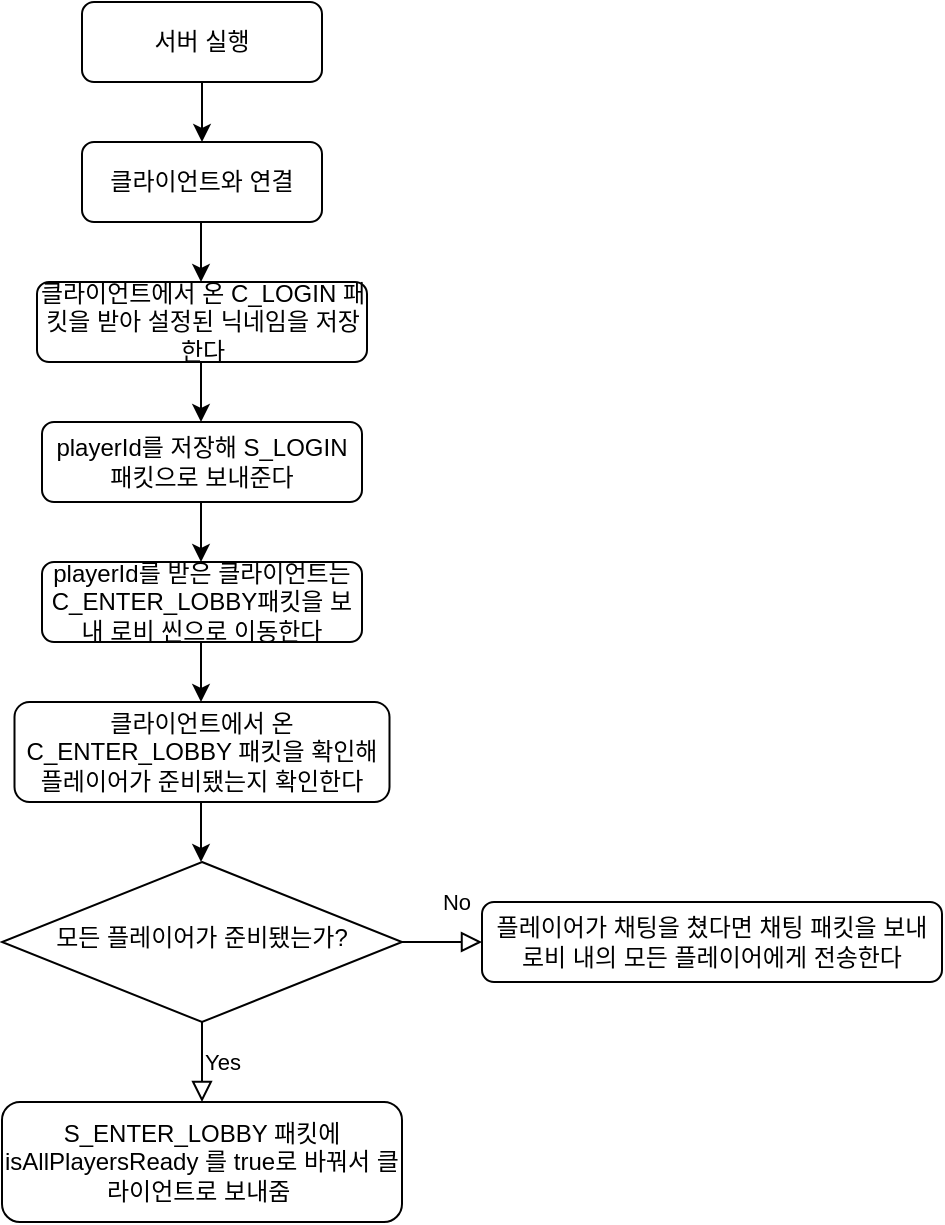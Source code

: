 <mxfile version="15.4.0" type="device"><diagram id="C5RBs43oDa-KdzZeNtuy" name="Page-1"><mxGraphModel dx="782" dy="766" grid="1" gridSize="10" guides="1" tooltips="1" connect="1" arrows="1" fold="1" page="1" pageScale="1" pageWidth="827" pageHeight="1169" math="0" shadow="0"><root><mxCell id="WIyWlLk6GJQsqaUBKTNV-0"/><mxCell id="WIyWlLk6GJQsqaUBKTNV-1" parent="WIyWlLk6GJQsqaUBKTNV-0"/><mxCell id="WIyWlLk6GJQsqaUBKTNV-3" value="서버 실행" style="rounded=1;whiteSpace=wrap;html=1;fontSize=12;glass=0;strokeWidth=1;shadow=0;" parent="WIyWlLk6GJQsqaUBKTNV-1" vertex="1"><mxGeometry x="160" y="80" width="120" height="40" as="geometry"/></mxCell><mxCell id="WIyWlLk6GJQsqaUBKTNV-7" value="클라이언트와 연결" style="rounded=1;whiteSpace=wrap;html=1;fontSize=12;glass=0;strokeWidth=1;shadow=0;" parent="WIyWlLk6GJQsqaUBKTNV-1" vertex="1"><mxGeometry x="160" y="150" width="120" height="40" as="geometry"/></mxCell><mxCell id="WIyWlLk6GJQsqaUBKTNV-8" value="No" style="rounded=0;html=1;jettySize=auto;orthogonalLoop=1;fontSize=11;endArrow=block;endFill=0;endSize=8;strokeWidth=1;shadow=0;labelBackgroundColor=none;edgeStyle=orthogonalEdgeStyle;" parent="WIyWlLk6GJQsqaUBKTNV-1" source="WIyWlLk6GJQsqaUBKTNV-10" target="WIyWlLk6GJQsqaUBKTNV-11" edge="1"><mxGeometry x="0.333" y="20" relative="1" as="geometry"><mxPoint as="offset"/></mxGeometry></mxCell><mxCell id="WIyWlLk6GJQsqaUBKTNV-9" value="Yes" style="edgeStyle=orthogonalEdgeStyle;rounded=0;html=1;jettySize=auto;orthogonalLoop=1;fontSize=11;endArrow=block;endFill=0;endSize=8;strokeWidth=1;shadow=0;labelBackgroundColor=none;" parent="WIyWlLk6GJQsqaUBKTNV-1" source="WIyWlLk6GJQsqaUBKTNV-10" target="WIyWlLk6GJQsqaUBKTNV-12" edge="1"><mxGeometry y="10" relative="1" as="geometry"><mxPoint as="offset"/></mxGeometry></mxCell><mxCell id="WIyWlLk6GJQsqaUBKTNV-10" value="모든 플레이어가 준비됐는가?" style="rhombus;whiteSpace=wrap;html=1;shadow=0;fontFamily=Helvetica;fontSize=12;align=center;strokeWidth=1;spacing=6;spacingTop=-4;" parent="WIyWlLk6GJQsqaUBKTNV-1" vertex="1"><mxGeometry x="120" y="510" width="200" height="80" as="geometry"/></mxCell><mxCell id="WIyWlLk6GJQsqaUBKTNV-11" value="플레이어가 채팅을 쳤다면 채팅 패킷을 보내 로비 내의 모든 플레이어에게 전송한다" style="rounded=1;whiteSpace=wrap;html=1;fontSize=12;glass=0;strokeWidth=1;shadow=0;" parent="WIyWlLk6GJQsqaUBKTNV-1" vertex="1"><mxGeometry x="360" y="530" width="230" height="40" as="geometry"/></mxCell><mxCell id="WIyWlLk6GJQsqaUBKTNV-12" value="S_ENTER_LOBBY 패킷에 isAllPlayersReady 를 true로 바꿔서 클라이언트로 보내줌&amp;nbsp;" style="rounded=1;whiteSpace=wrap;html=1;fontSize=12;glass=0;strokeWidth=1;shadow=0;" parent="WIyWlLk6GJQsqaUBKTNV-1" vertex="1"><mxGeometry x="120" y="630" width="200" height="60" as="geometry"/></mxCell><mxCell id="aYPApwX_d9CMZhUOFdx0-0" value="클라이언트에서 온 C_LOGIN 패킷을 받아 설정된 닉네임을 저장한다" style="rounded=1;whiteSpace=wrap;html=1;fontSize=12;glass=0;strokeWidth=1;shadow=0;" vertex="1" parent="WIyWlLk6GJQsqaUBKTNV-1"><mxGeometry x="137.5" y="220" width="165" height="40" as="geometry"/></mxCell><mxCell id="aYPApwX_d9CMZhUOFdx0-1" value="playerId를 저장해 S_LOGIN 패킷으로 보내준다" style="rounded=1;whiteSpace=wrap;html=1;fontSize=12;glass=0;strokeWidth=1;shadow=0;" vertex="1" parent="WIyWlLk6GJQsqaUBKTNV-1"><mxGeometry x="140" y="290" width="160" height="40" as="geometry"/></mxCell><mxCell id="aYPApwX_d9CMZhUOFdx0-2" value="playerId를 받은 클라이언트는 C_ENTER_LOBBY패킷을 보내 로비 씬으로 이동한다" style="rounded=1;whiteSpace=wrap;html=1;fontSize=12;glass=0;strokeWidth=1;shadow=0;" vertex="1" parent="WIyWlLk6GJQsqaUBKTNV-1"><mxGeometry x="140" y="360" width="160" height="40" as="geometry"/></mxCell><mxCell id="aYPApwX_d9CMZhUOFdx0-3" value="클라이언트에서 온 C_ENTER_LOBBY 패킷을 확인해 플레이어가 준비됐는지 확인한다" style="rounded=1;whiteSpace=wrap;html=1;fontSize=12;glass=0;strokeWidth=1;shadow=0;" vertex="1" parent="WIyWlLk6GJQsqaUBKTNV-1"><mxGeometry x="126.25" y="430" width="187.5" height="50" as="geometry"/></mxCell><mxCell id="aYPApwX_d9CMZhUOFdx0-5" value="" style="endArrow=classic;html=1;rounded=0;edgeStyle=orthogonalEdgeStyle;exitX=0.5;exitY=1;exitDx=0;exitDy=0;" edge="1" parent="WIyWlLk6GJQsqaUBKTNV-1" source="WIyWlLk6GJQsqaUBKTNV-3" target="WIyWlLk6GJQsqaUBKTNV-7"><mxGeometry width="50" height="50" relative="1" as="geometry"><mxPoint x="200" y="330" as="sourcePoint"/><mxPoint x="250" y="280" as="targetPoint"/></mxGeometry></mxCell><mxCell id="aYPApwX_d9CMZhUOFdx0-6" value="" style="endArrow=classic;html=1;rounded=0;edgeStyle=orthogonalEdgeStyle;exitX=0.5;exitY=1;exitDx=0;exitDy=0;" edge="1" parent="WIyWlLk6GJQsqaUBKTNV-1"><mxGeometry width="50" height="50" relative="1" as="geometry"><mxPoint x="219.5" y="190" as="sourcePoint"/><mxPoint x="219.5" y="220" as="targetPoint"/></mxGeometry></mxCell><mxCell id="aYPApwX_d9CMZhUOFdx0-8" value="" style="endArrow=classic;html=1;rounded=0;edgeStyle=orthogonalEdgeStyle;exitX=0.5;exitY=1;exitDx=0;exitDy=0;" edge="1" parent="WIyWlLk6GJQsqaUBKTNV-1"><mxGeometry width="50" height="50" relative="1" as="geometry"><mxPoint x="219.5" y="260" as="sourcePoint"/><mxPoint x="219.5" y="290" as="targetPoint"/></mxGeometry></mxCell><mxCell id="aYPApwX_d9CMZhUOFdx0-9" value="" style="endArrow=classic;html=1;rounded=0;edgeStyle=orthogonalEdgeStyle;exitX=0.5;exitY=1;exitDx=0;exitDy=0;" edge="1" parent="WIyWlLk6GJQsqaUBKTNV-1"><mxGeometry width="50" height="50" relative="1" as="geometry"><mxPoint x="219.5" y="330" as="sourcePoint"/><mxPoint x="219.5" y="360" as="targetPoint"/></mxGeometry></mxCell><mxCell id="aYPApwX_d9CMZhUOFdx0-10" value="" style="endArrow=classic;html=1;rounded=0;edgeStyle=orthogonalEdgeStyle;exitX=0.5;exitY=1;exitDx=0;exitDy=0;" edge="1" parent="WIyWlLk6GJQsqaUBKTNV-1"><mxGeometry width="50" height="50" relative="1" as="geometry"><mxPoint x="219.5" y="400" as="sourcePoint"/><mxPoint x="219.5" y="430" as="targetPoint"/></mxGeometry></mxCell><mxCell id="aYPApwX_d9CMZhUOFdx0-11" value="" style="endArrow=classic;html=1;rounded=0;edgeStyle=orthogonalEdgeStyle;exitX=0.5;exitY=1;exitDx=0;exitDy=0;" edge="1" parent="WIyWlLk6GJQsqaUBKTNV-1"><mxGeometry width="50" height="50" relative="1" as="geometry"><mxPoint x="219.5" y="480" as="sourcePoint"/><mxPoint x="219.5" y="510" as="targetPoint"/></mxGeometry></mxCell></root></mxGraphModel></diagram></mxfile>